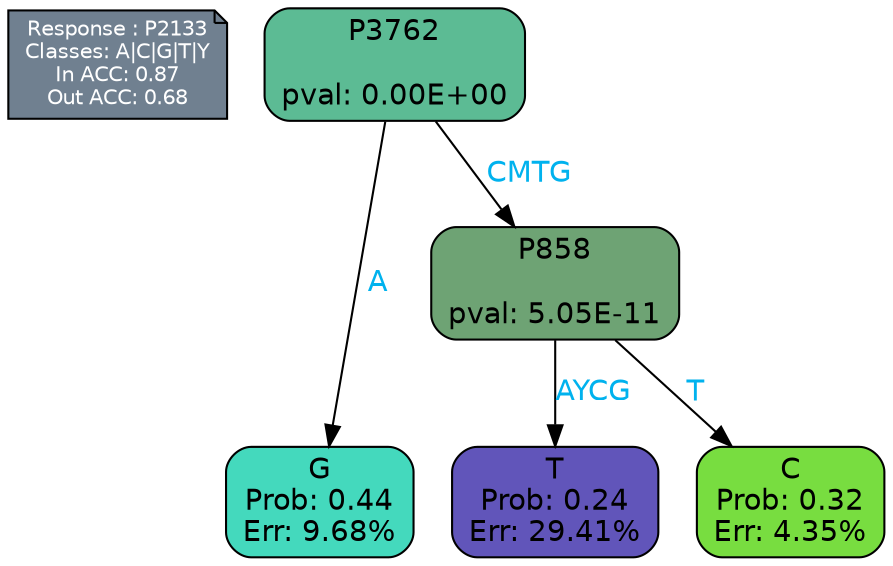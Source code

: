 digraph Tree {
node [shape=box, style="filled, rounded", color="black", fontname=helvetica] ;
graph [ranksep=equally, splines=polylines, bgcolor=transparent, dpi=600] ;
edge [fontname=helvetica] ;
LEGEND [label="Response : P2133
Classes: A|C|G|T|Y
In ACC: 0.87
Out ACC: 0.68
",shape=note,align=left,style=filled,fillcolor="slategray",fontcolor="white",fontsize=10];1 [label="P3762

pval: 0.00E+00", fillcolor="#5cbb94"] ;
2 [label="G
Prob: 0.44
Err: 9.68%", fillcolor="#44d9bd"] ;
3 [label="P858

pval: 5.05E-11", fillcolor="#6ea374"] ;
4 [label="T
Prob: 0.24
Err: 29.41%", fillcolor="#6155ba"] ;
5 [label="C
Prob: 0.32
Err: 4.35%", fillcolor="#78dd40"] ;
1 -> 2 [label="A",fontcolor=deepskyblue2] ;
1 -> 3 [label="CMTG",fontcolor=deepskyblue2] ;
3 -> 4 [label="AYCG",fontcolor=deepskyblue2] ;
3 -> 5 [label="T",fontcolor=deepskyblue2] ;
{rank = same; 2;4;5;}{rank = same; LEGEND;1;}}